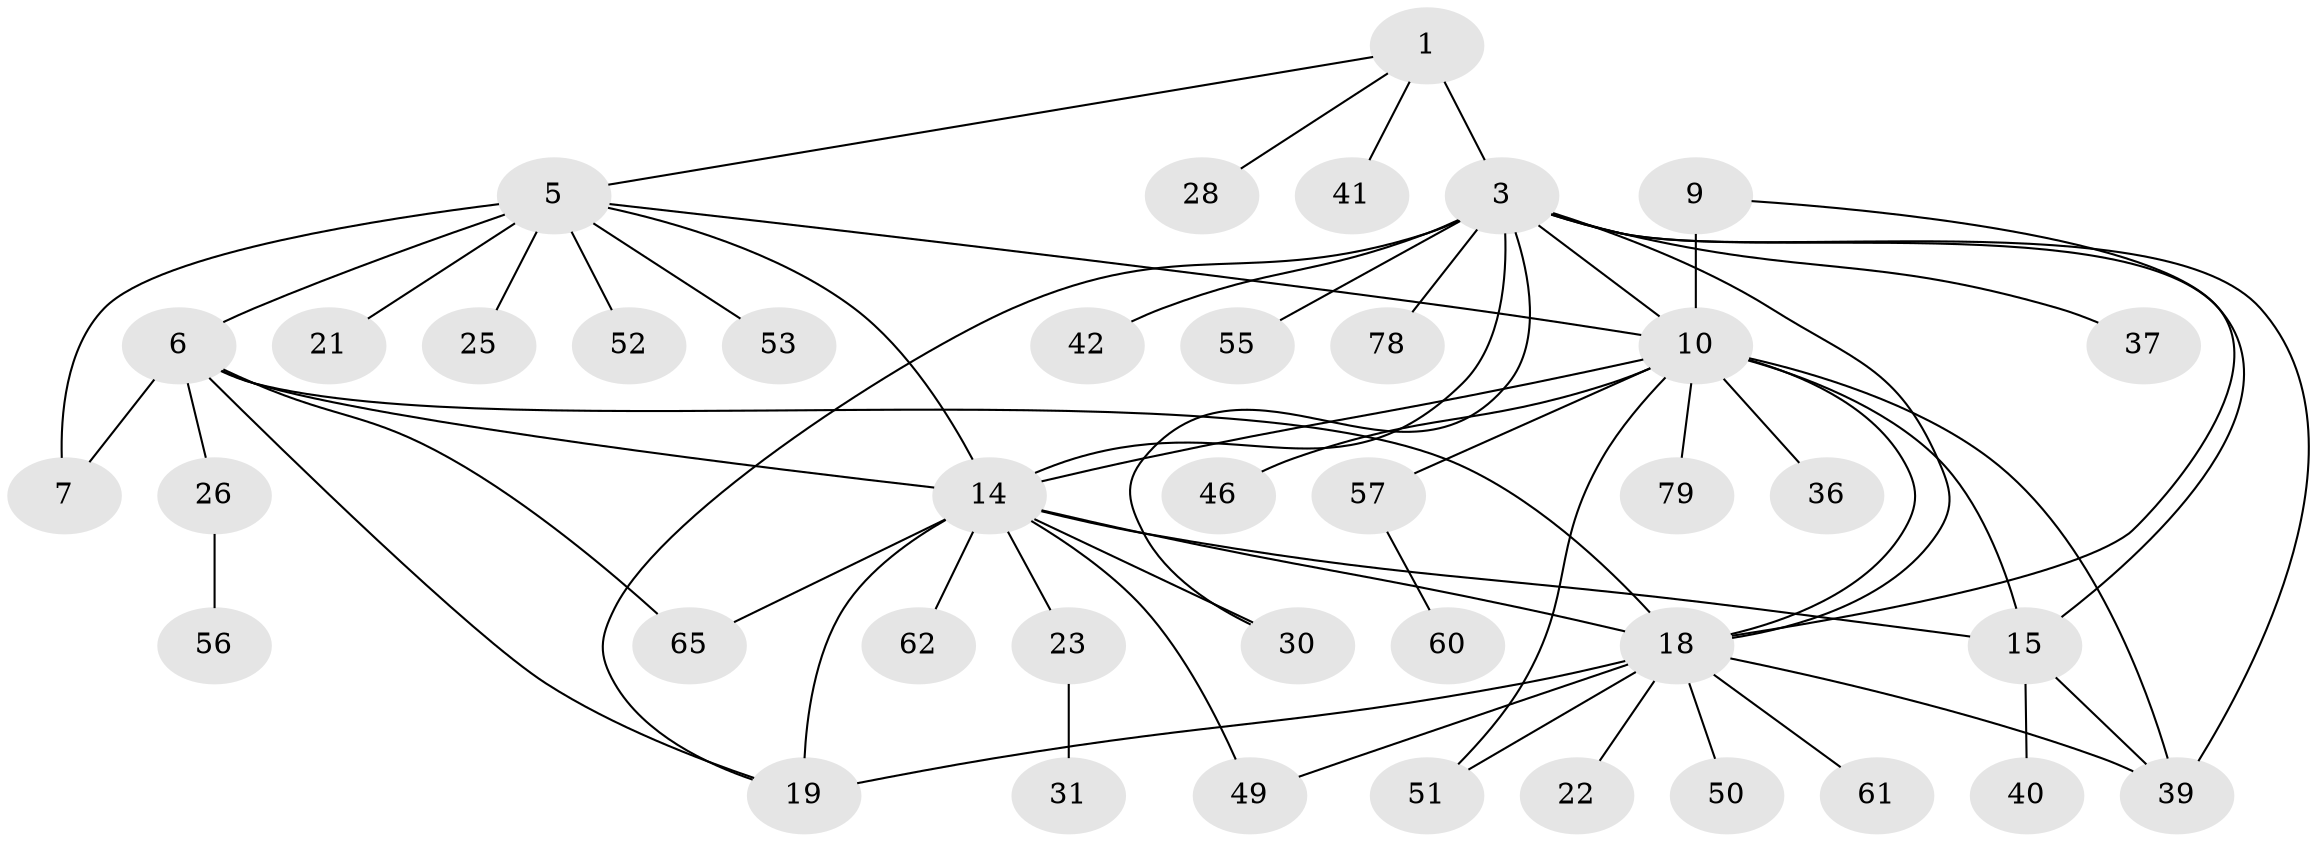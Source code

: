 // original degree distribution, {6: 0.037037037037037035, 5: 0.07407407407407407, 4: 0.06172839506172839, 9: 0.06172839506172839, 7: 0.012345679012345678, 8: 0.012345679012345678, 11: 0.012345679012345678, 1: 0.41975308641975306, 2: 0.2222222222222222, 3: 0.08641975308641975}
// Generated by graph-tools (version 1.1) at 2025/15/03/09/25 04:15:48]
// undirected, 40 vertices, 60 edges
graph export_dot {
graph [start="1"]
  node [color=gray90,style=filled];
  1 [super="+29+2"];
  3 [super="+4"];
  5 [super="+8+54+63+32"];
  6 [super="+17"];
  7 [super="+44+27"];
  9;
  10 [super="+11+12+38"];
  14 [super="+16"];
  15;
  18 [super="+20+68"];
  19;
  21;
  22;
  23;
  25;
  26;
  28;
  30;
  31;
  36;
  37;
  39 [super="+43"];
  40;
  41;
  42;
  46;
  49;
  50;
  51;
  52 [super="+74"];
  53 [super="+66"];
  55;
  56 [super="+64"];
  57 [super="+76"];
  60;
  61;
  62;
  65 [super="+69"];
  78;
  79;
  1 -- 3 [weight=4];
  1 -- 5 [weight=2];
  1 -- 41;
  1 -- 28;
  3 -- 39;
  3 -- 37;
  3 -- 10;
  3 -- 42;
  3 -- 14 [weight=2];
  3 -- 15;
  3 -- 78;
  3 -- 18;
  3 -- 19;
  3 -- 55;
  3 -- 30;
  5 -- 6 [weight=2];
  5 -- 7 [weight=2];
  5 -- 25;
  5 -- 10;
  5 -- 52;
  5 -- 53;
  5 -- 21;
  5 -- 14;
  6 -- 7;
  6 -- 26;
  6 -- 65;
  6 -- 18 [weight=2];
  6 -- 19;
  6 -- 14;
  9 -- 10 [weight=3];
  9 -- 18;
  10 -- 36;
  10 -- 39;
  10 -- 15;
  10 -- 79;
  10 -- 51;
  10 -- 57;
  10 -- 46;
  10 -- 18;
  10 -- 14;
  14 -- 15 [weight=2];
  14 -- 23;
  14 -- 49;
  14 -- 65;
  14 -- 18;
  14 -- 19;
  14 -- 62;
  14 -- 30;
  15 -- 40;
  15 -- 39;
  18 -- 19 [weight=2];
  18 -- 39;
  18 -- 49;
  18 -- 50;
  18 -- 51;
  18 -- 22;
  18 -- 61;
  23 -- 31;
  26 -- 56;
  57 -- 60;
}
